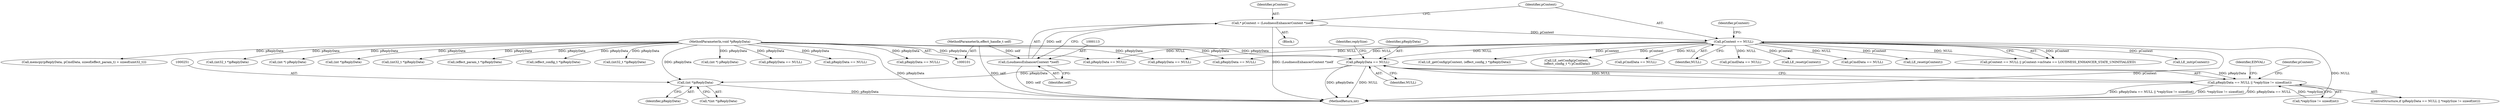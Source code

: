 digraph "0_Android_aeea52da00d210587fb3ed895de3d5f2e0264c88_3@pointer" {
"1000219" [label="(Call,pReplyData == NULL)"];
"1000107" [label="(MethodParameterIn,void *pReplyData)"];
"1000118" [label="(Call,pContext == NULL)"];
"1000110" [label="(Call,* pContext = (LoudnessEnhancerContext *)self)"];
"1000112" [label="(Call,(LoudnessEnhancerContext *)self)"];
"1000102" [label="(MethodParameterIn,effect_handle_t self)"];
"1000218" [label="(Call,pReplyData == NULL || *replySize != sizeof(int))"];
"1000250" [label="(Call,(int *)pReplyData)"];
"1000424" [label="(Call,pCmdData == NULL)"];
"1000514" [label="(Call,LE_reset(pContext))"];
"1000249" [label="(Call,*(int *)pReplyData)"];
"1000117" [label="(Call,pContext == NULL || pContext->mState == LOUDNESS_ENHANCER_STATE_UNINITIALIZED)"];
"1000119" [label="(Identifier,pContext)"];
"1000110" [label="(Call,* pContext = (LoudnessEnhancerContext *)self)"];
"1000153" [label="(Call,LE_init(pContext))"];
"1000168" [label="(Call,pReplyData == NULL)"];
"1000108" [label="(Block,)"];
"1000539" [label="(MethodReturn,int)"];
"1000123" [label="(Identifier,pContext)"];
"1000118" [label="(Call,pContext == NULL)"];
"1000136" [label="(Call,pReplyData == NULL)"];
"1000312" [label="(Call,pReplyData == NULL)"];
"1000332" [label="(Call,memcpy(pReplyData, pCmdData, sizeof(effect_param_t) + sizeof(uint32_t)))"];
"1000520" [label="(Call,(int32_t *)pReplyData)"];
"1000258" [label="(Call,pReplyData == NULL)"];
"1000150" [label="(Call,(int *) pReplyData)"];
"1000206" [label="(Call,LE_getConfig(pContext, (effect_config_t *)pReplyData))"];
"1000219" [label="(Call,pReplyData == NULL)"];
"1000111" [label="(Identifier,pContext)"];
"1000185" [label="(Call,LE_setConfig(pContext,\n (effect_config_t *) pCmdData))"];
"1000112" [label="(Call,(LoudnessEnhancerContext *)self)"];
"1000222" [label="(Call,*replySize != sizeof(int))"];
"1000107" [label="(MethodParameterIn,void *pReplyData)"];
"1000252" [label="(Identifier,pReplyData)"];
"1000221" [label="(Identifier,NULL)"];
"1000230" [label="(Identifier,EINVAL)"];
"1000298" [label="(Call,pCmdData == NULL)"];
"1000220" [label="(Identifier,pReplyData)"];
"1000102" [label="(MethodParameterIn,effect_handle_t self)"];
"1000120" [label="(Identifier,NULL)"];
"1000217" [label="(ControlStructure,if (pReplyData == NULL || *replySize != sizeof(int)))"];
"1000234" [label="(Identifier,pContext)"];
"1000114" [label="(Identifier,self)"];
"1000224" [label="(Identifier,replySize)"];
"1000289" [label="(Call,(int *)pReplyData)"];
"1000482" [label="(Call,(int32_t *)pReplyData)"];
"1000159" [label="(Call,pCmdData == NULL)"];
"1000250" [label="(Call,(int *)pReplyData)"];
"1000343" [label="(Call,(effect_param_t *)pReplyData)"];
"1000208" [label="(Call,(effect_config_t *)pReplyData)"];
"1000218" [label="(Call,pReplyData == NULL || *replySize != sizeof(int))"];
"1000455" [label="(Call,(int32_t *)pReplyData)"];
"1000182" [label="(Call,(int *) pReplyData)"];
"1000194" [label="(Call,pReplyData == NULL)"];
"1000213" [label="(Call,LE_reset(pContext))"];
"1000441" [label="(Call,pReplyData == NULL)"];
"1000219" -> "1000218"  [label="AST: "];
"1000219" -> "1000221"  [label="CFG: "];
"1000220" -> "1000219"  [label="AST: "];
"1000221" -> "1000219"  [label="AST: "];
"1000224" -> "1000219"  [label="CFG: "];
"1000218" -> "1000219"  [label="CFG: "];
"1000219" -> "1000539"  [label="DDG: NULL"];
"1000219" -> "1000539"  [label="DDG: pReplyData"];
"1000219" -> "1000218"  [label="DDG: pReplyData"];
"1000219" -> "1000218"  [label="DDG: NULL"];
"1000107" -> "1000219"  [label="DDG: pReplyData"];
"1000118" -> "1000219"  [label="DDG: NULL"];
"1000219" -> "1000250"  [label="DDG: pReplyData"];
"1000107" -> "1000101"  [label="AST: "];
"1000107" -> "1000539"  [label="DDG: pReplyData"];
"1000107" -> "1000136"  [label="DDG: pReplyData"];
"1000107" -> "1000150"  [label="DDG: pReplyData"];
"1000107" -> "1000168"  [label="DDG: pReplyData"];
"1000107" -> "1000182"  [label="DDG: pReplyData"];
"1000107" -> "1000194"  [label="DDG: pReplyData"];
"1000107" -> "1000208"  [label="DDG: pReplyData"];
"1000107" -> "1000250"  [label="DDG: pReplyData"];
"1000107" -> "1000258"  [label="DDG: pReplyData"];
"1000107" -> "1000289"  [label="DDG: pReplyData"];
"1000107" -> "1000312"  [label="DDG: pReplyData"];
"1000107" -> "1000332"  [label="DDG: pReplyData"];
"1000107" -> "1000343"  [label="DDG: pReplyData"];
"1000107" -> "1000441"  [label="DDG: pReplyData"];
"1000107" -> "1000455"  [label="DDG: pReplyData"];
"1000107" -> "1000482"  [label="DDG: pReplyData"];
"1000107" -> "1000520"  [label="DDG: pReplyData"];
"1000118" -> "1000117"  [label="AST: "];
"1000118" -> "1000120"  [label="CFG: "];
"1000119" -> "1000118"  [label="AST: "];
"1000120" -> "1000118"  [label="AST: "];
"1000123" -> "1000118"  [label="CFG: "];
"1000117" -> "1000118"  [label="CFG: "];
"1000118" -> "1000539"  [label="DDG: NULL"];
"1000118" -> "1000539"  [label="DDG: pContext"];
"1000118" -> "1000117"  [label="DDG: pContext"];
"1000118" -> "1000117"  [label="DDG: NULL"];
"1000110" -> "1000118"  [label="DDG: pContext"];
"1000118" -> "1000136"  [label="DDG: NULL"];
"1000118" -> "1000153"  [label="DDG: pContext"];
"1000118" -> "1000159"  [label="DDG: NULL"];
"1000118" -> "1000185"  [label="DDG: pContext"];
"1000118" -> "1000194"  [label="DDG: NULL"];
"1000118" -> "1000206"  [label="DDG: pContext"];
"1000118" -> "1000213"  [label="DDG: pContext"];
"1000118" -> "1000258"  [label="DDG: NULL"];
"1000118" -> "1000298"  [label="DDG: NULL"];
"1000118" -> "1000424"  [label="DDG: NULL"];
"1000118" -> "1000514"  [label="DDG: pContext"];
"1000110" -> "1000108"  [label="AST: "];
"1000110" -> "1000112"  [label="CFG: "];
"1000111" -> "1000110"  [label="AST: "];
"1000112" -> "1000110"  [label="AST: "];
"1000119" -> "1000110"  [label="CFG: "];
"1000110" -> "1000539"  [label="DDG: (LoudnessEnhancerContext *)self"];
"1000112" -> "1000110"  [label="DDG: self"];
"1000112" -> "1000114"  [label="CFG: "];
"1000113" -> "1000112"  [label="AST: "];
"1000114" -> "1000112"  [label="AST: "];
"1000112" -> "1000539"  [label="DDG: self"];
"1000102" -> "1000112"  [label="DDG: self"];
"1000102" -> "1000101"  [label="AST: "];
"1000102" -> "1000539"  [label="DDG: self"];
"1000218" -> "1000217"  [label="AST: "];
"1000218" -> "1000222"  [label="CFG: "];
"1000222" -> "1000218"  [label="AST: "];
"1000230" -> "1000218"  [label="CFG: "];
"1000234" -> "1000218"  [label="CFG: "];
"1000218" -> "1000539"  [label="DDG: pReplyData == NULL"];
"1000218" -> "1000539"  [label="DDG: pReplyData == NULL || *replySize != sizeof(int)"];
"1000218" -> "1000539"  [label="DDG: *replySize != sizeof(int)"];
"1000222" -> "1000218"  [label="DDG: *replySize"];
"1000250" -> "1000249"  [label="AST: "];
"1000250" -> "1000252"  [label="CFG: "];
"1000251" -> "1000250"  [label="AST: "];
"1000252" -> "1000250"  [label="AST: "];
"1000249" -> "1000250"  [label="CFG: "];
"1000250" -> "1000539"  [label="DDG: pReplyData"];
}
